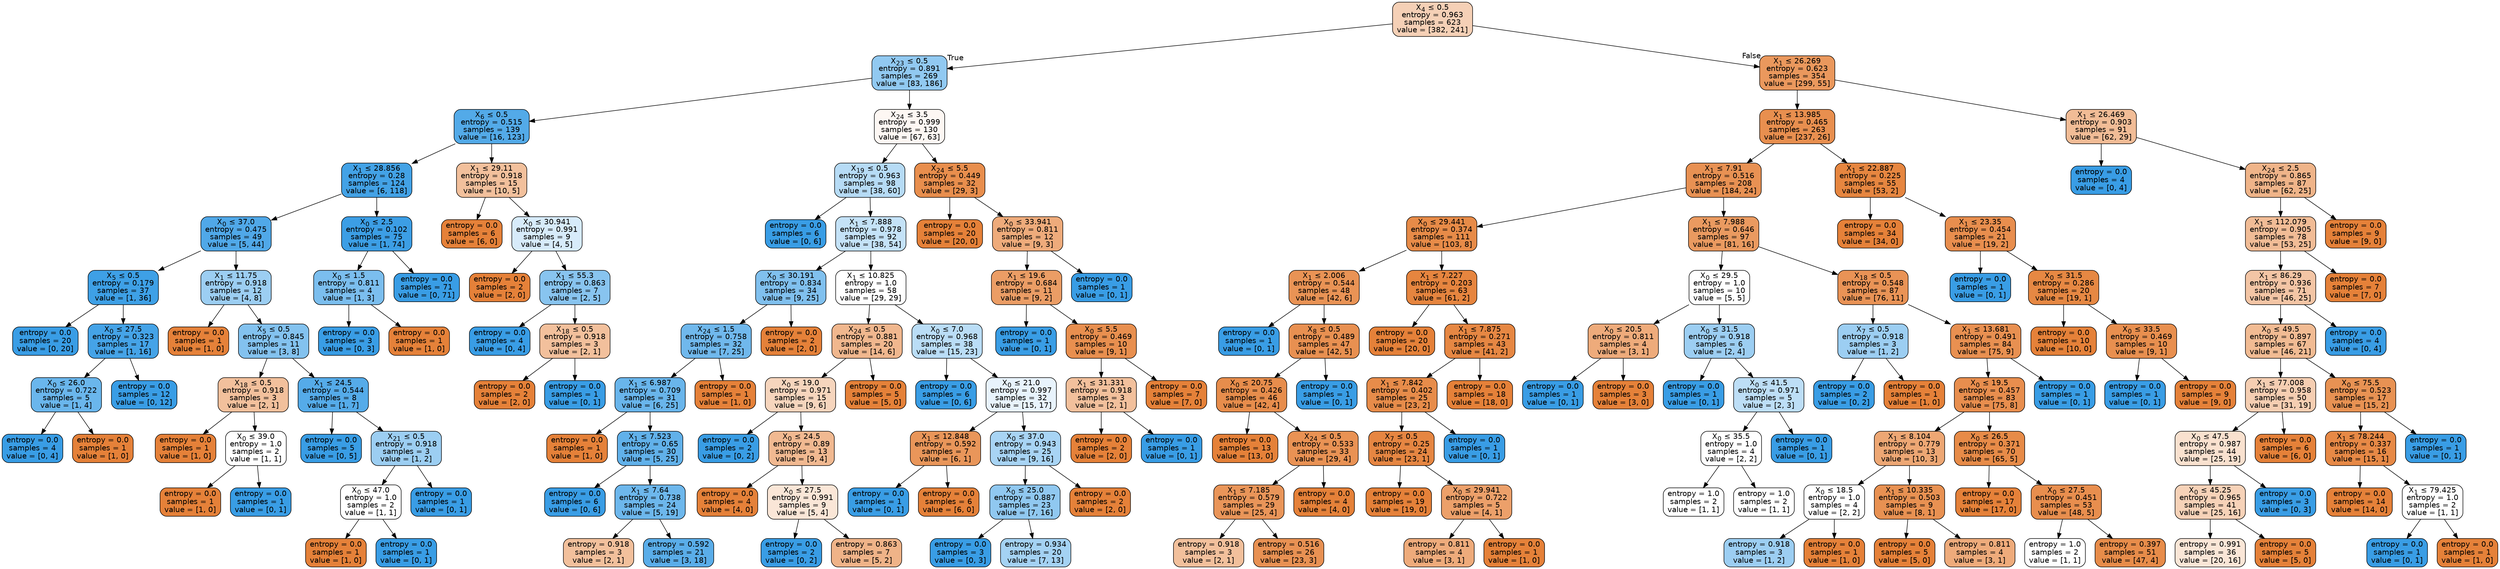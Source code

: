 digraph Tree {
node [shape=box, style="filled, rounded", color="black", fontname=helvetica] ;
edge [fontname=helvetica] ;
0 [label=<X<SUB>4</SUB> &le; 0.5<br/>entropy = 0.963<br/>samples = 623<br/>value = [382, 241]>, fillcolor="#f5d0b6"] ;
1 [label=<X<SUB>23</SUB> &le; 0.5<br/>entropy = 0.891<br/>samples = 269<br/>value = [83, 186]>, fillcolor="#91c9f1"] ;
0 -> 1 [labeldistance=2.5, labelangle=45, headlabel="True"] ;
2 [label=<X<SUB>6</SUB> &le; 0.5<br/>entropy = 0.515<br/>samples = 139<br/>value = [16, 123]>, fillcolor="#53aae8"] ;
1 -> 2 ;
3 [label=<X<SUB>1</SUB> &le; 28.856<br/>entropy = 0.28<br/>samples = 124<br/>value = [6, 118]>, fillcolor="#43a2e6"] ;
2 -> 3 ;
4 [label=<X<SUB>0</SUB> &le; 37.0<br/>entropy = 0.475<br/>samples = 49<br/>value = [5, 44]>, fillcolor="#50a8e8"] ;
3 -> 4 ;
5 [label=<X<SUB>5</SUB> &le; 0.5<br/>entropy = 0.179<br/>samples = 37<br/>value = [1, 36]>, fillcolor="#3ea0e6"] ;
4 -> 5 ;
6 [label=<entropy = 0.0<br/>samples = 20<br/>value = [0, 20]>, fillcolor="#399de5"] ;
5 -> 6 ;
7 [label=<X<SUB>0</SUB> &le; 27.5<br/>entropy = 0.323<br/>samples = 17<br/>value = [1, 16]>, fillcolor="#45a3e7"] ;
5 -> 7 ;
8 [label=<X<SUB>0</SUB> &le; 26.0<br/>entropy = 0.722<br/>samples = 5<br/>value = [1, 4]>, fillcolor="#6ab6ec"] ;
7 -> 8 ;
9 [label=<entropy = 0.0<br/>samples = 4<br/>value = [0, 4]>, fillcolor="#399de5"] ;
8 -> 9 ;
10 [label=<entropy = 0.0<br/>samples = 1<br/>value = [1, 0]>, fillcolor="#e58139"] ;
8 -> 10 ;
11 [label=<entropy = 0.0<br/>samples = 12<br/>value = [0, 12]>, fillcolor="#399de5"] ;
7 -> 11 ;
12 [label=<X<SUB>1</SUB> &le; 11.75<br/>entropy = 0.918<br/>samples = 12<br/>value = [4, 8]>, fillcolor="#9ccef2"] ;
4 -> 12 ;
13 [label=<entropy = 0.0<br/>samples = 1<br/>value = [1, 0]>, fillcolor="#e58139"] ;
12 -> 13 ;
14 [label=<X<SUB>5</SUB> &le; 0.5<br/>entropy = 0.845<br/>samples = 11<br/>value = [3, 8]>, fillcolor="#83c2ef"] ;
12 -> 14 ;
15 [label=<X<SUB>18</SUB> &le; 0.5<br/>entropy = 0.918<br/>samples = 3<br/>value = [2, 1]>, fillcolor="#f2c09c"] ;
14 -> 15 ;
16 [label=<entropy = 0.0<br/>samples = 1<br/>value = [1, 0]>, fillcolor="#e58139"] ;
15 -> 16 ;
17 [label=<X<SUB>0</SUB> &le; 39.0<br/>entropy = 1.0<br/>samples = 2<br/>value = [1, 1]>, fillcolor="#ffffff"] ;
15 -> 17 ;
18 [label=<entropy = 0.0<br/>samples = 1<br/>value = [1, 0]>, fillcolor="#e58139"] ;
17 -> 18 ;
19 [label=<entropy = 0.0<br/>samples = 1<br/>value = [0, 1]>, fillcolor="#399de5"] ;
17 -> 19 ;
20 [label=<X<SUB>1</SUB> &le; 24.5<br/>entropy = 0.544<br/>samples = 8<br/>value = [1, 7]>, fillcolor="#55abe9"] ;
14 -> 20 ;
21 [label=<entropy = 0.0<br/>samples = 5<br/>value = [0, 5]>, fillcolor="#399de5"] ;
20 -> 21 ;
22 [label=<X<SUB>21</SUB> &le; 0.5<br/>entropy = 0.918<br/>samples = 3<br/>value = [1, 2]>, fillcolor="#9ccef2"] ;
20 -> 22 ;
23 [label=<X<SUB>0</SUB> &le; 47.0<br/>entropy = 1.0<br/>samples = 2<br/>value = [1, 1]>, fillcolor="#ffffff"] ;
22 -> 23 ;
24 [label=<entropy = 0.0<br/>samples = 1<br/>value = [1, 0]>, fillcolor="#e58139"] ;
23 -> 24 ;
25 [label=<entropy = 0.0<br/>samples = 1<br/>value = [0, 1]>, fillcolor="#399de5"] ;
23 -> 25 ;
26 [label=<entropy = 0.0<br/>samples = 1<br/>value = [0, 1]>, fillcolor="#399de5"] ;
22 -> 26 ;
27 [label=<X<SUB>0</SUB> &le; 2.5<br/>entropy = 0.102<br/>samples = 75<br/>value = [1, 74]>, fillcolor="#3c9ee5"] ;
3 -> 27 ;
28 [label=<X<SUB>0</SUB> &le; 1.5<br/>entropy = 0.811<br/>samples = 4<br/>value = [1, 3]>, fillcolor="#7bbeee"] ;
27 -> 28 ;
29 [label=<entropy = 0.0<br/>samples = 3<br/>value = [0, 3]>, fillcolor="#399de5"] ;
28 -> 29 ;
30 [label=<entropy = 0.0<br/>samples = 1<br/>value = [1, 0]>, fillcolor="#e58139"] ;
28 -> 30 ;
31 [label=<entropy = 0.0<br/>samples = 71<br/>value = [0, 71]>, fillcolor="#399de5"] ;
27 -> 31 ;
32 [label=<X<SUB>1</SUB> &le; 29.11<br/>entropy = 0.918<br/>samples = 15<br/>value = [10, 5]>, fillcolor="#f2c09c"] ;
2 -> 32 ;
33 [label=<entropy = 0.0<br/>samples = 6<br/>value = [6, 0]>, fillcolor="#e58139"] ;
32 -> 33 ;
34 [label=<X<SUB>0</SUB> &le; 30.941<br/>entropy = 0.991<br/>samples = 9<br/>value = [4, 5]>, fillcolor="#d7ebfa"] ;
32 -> 34 ;
35 [label=<entropy = 0.0<br/>samples = 2<br/>value = [2, 0]>, fillcolor="#e58139"] ;
34 -> 35 ;
36 [label=<X<SUB>1</SUB> &le; 55.3<br/>entropy = 0.863<br/>samples = 7<br/>value = [2, 5]>, fillcolor="#88c4ef"] ;
34 -> 36 ;
37 [label=<entropy = 0.0<br/>samples = 4<br/>value = [0, 4]>, fillcolor="#399de5"] ;
36 -> 37 ;
38 [label=<X<SUB>18</SUB> &le; 0.5<br/>entropy = 0.918<br/>samples = 3<br/>value = [2, 1]>, fillcolor="#f2c09c"] ;
36 -> 38 ;
39 [label=<entropy = 0.0<br/>samples = 2<br/>value = [2, 0]>, fillcolor="#e58139"] ;
38 -> 39 ;
40 [label=<entropy = 0.0<br/>samples = 1<br/>value = [0, 1]>, fillcolor="#399de5"] ;
38 -> 40 ;
41 [label=<X<SUB>24</SUB> &le; 3.5<br/>entropy = 0.999<br/>samples = 130<br/>value = [67, 63]>, fillcolor="#fdf7f3"] ;
1 -> 41 ;
42 [label=<X<SUB>19</SUB> &le; 0.5<br/>entropy = 0.963<br/>samples = 98<br/>value = [38, 60]>, fillcolor="#b6dbf5"] ;
41 -> 42 ;
43 [label=<entropy = 0.0<br/>samples = 6<br/>value = [0, 6]>, fillcolor="#399de5"] ;
42 -> 43 ;
44 [label=<X<SUB>1</SUB> &le; 7.888<br/>entropy = 0.978<br/>samples = 92<br/>value = [38, 54]>, fillcolor="#c4e2f7"] ;
42 -> 44 ;
45 [label=<X<SUB>0</SUB> &le; 30.191<br/>entropy = 0.834<br/>samples = 34<br/>value = [9, 25]>, fillcolor="#80c0ee"] ;
44 -> 45 ;
46 [label=<X<SUB>24</SUB> &le; 1.5<br/>entropy = 0.758<br/>samples = 32<br/>value = [7, 25]>, fillcolor="#70b8ec"] ;
45 -> 46 ;
47 [label=<X<SUB>1</SUB> &le; 6.987<br/>entropy = 0.709<br/>samples = 31<br/>value = [6, 25]>, fillcolor="#69b5eb"] ;
46 -> 47 ;
48 [label=<entropy = 0.0<br/>samples = 1<br/>value = [1, 0]>, fillcolor="#e58139"] ;
47 -> 48 ;
49 [label=<X<SUB>1</SUB> &le; 7.523<br/>entropy = 0.65<br/>samples = 30<br/>value = [5, 25]>, fillcolor="#61b1ea"] ;
47 -> 49 ;
50 [label=<entropy = 0.0<br/>samples = 6<br/>value = [0, 6]>, fillcolor="#399de5"] ;
49 -> 50 ;
51 [label=<X<SUB>1</SUB> &le; 7.64<br/>entropy = 0.738<br/>samples = 24<br/>value = [5, 19]>, fillcolor="#6db7ec"] ;
49 -> 51 ;
52 [label=<entropy = 0.918<br/>samples = 3<br/>value = [2, 1]>, fillcolor="#f2c09c"] ;
51 -> 52 ;
53 [label=<entropy = 0.592<br/>samples = 21<br/>value = [3, 18]>, fillcolor="#5aade9"] ;
51 -> 53 ;
54 [label=<entropy = 0.0<br/>samples = 1<br/>value = [1, 0]>, fillcolor="#e58139"] ;
46 -> 54 ;
55 [label=<entropy = 0.0<br/>samples = 2<br/>value = [2, 0]>, fillcolor="#e58139"] ;
45 -> 55 ;
56 [label=<X<SUB>1</SUB> &le; 10.825<br/>entropy = 1.0<br/>samples = 58<br/>value = [29, 29]>, fillcolor="#ffffff"] ;
44 -> 56 ;
57 [label=<X<SUB>24</SUB> &le; 0.5<br/>entropy = 0.881<br/>samples = 20<br/>value = [14, 6]>, fillcolor="#f0b78e"] ;
56 -> 57 ;
58 [label=<X<SUB>0</SUB> &le; 19.0<br/>entropy = 0.971<br/>samples = 15<br/>value = [9, 6]>, fillcolor="#f6d5bd"] ;
57 -> 58 ;
59 [label=<entropy = 0.0<br/>samples = 2<br/>value = [0, 2]>, fillcolor="#399de5"] ;
58 -> 59 ;
60 [label=<X<SUB>0</SUB> &le; 24.5<br/>entropy = 0.89<br/>samples = 13<br/>value = [9, 4]>, fillcolor="#f1b991"] ;
58 -> 60 ;
61 [label=<entropy = 0.0<br/>samples = 4<br/>value = [4, 0]>, fillcolor="#e58139"] ;
60 -> 61 ;
62 [label=<X<SUB>0</SUB> &le; 27.5<br/>entropy = 0.991<br/>samples = 9<br/>value = [5, 4]>, fillcolor="#fae6d7"] ;
60 -> 62 ;
63 [label=<entropy = 0.0<br/>samples = 2<br/>value = [0, 2]>, fillcolor="#399de5"] ;
62 -> 63 ;
64 [label=<entropy = 0.863<br/>samples = 7<br/>value = [5, 2]>, fillcolor="#efb388"] ;
62 -> 64 ;
65 [label=<entropy = 0.0<br/>samples = 5<br/>value = [5, 0]>, fillcolor="#e58139"] ;
57 -> 65 ;
66 [label=<X<SUB>0</SUB> &le; 7.0<br/>entropy = 0.968<br/>samples = 38<br/>value = [15, 23]>, fillcolor="#baddf6"] ;
56 -> 66 ;
67 [label=<entropy = 0.0<br/>samples = 6<br/>value = [0, 6]>, fillcolor="#399de5"] ;
66 -> 67 ;
68 [label=<X<SUB>0</SUB> &le; 21.0<br/>entropy = 0.997<br/>samples = 32<br/>value = [15, 17]>, fillcolor="#e8f3fc"] ;
66 -> 68 ;
69 [label=<X<SUB>1</SUB> &le; 12.848<br/>entropy = 0.592<br/>samples = 7<br/>value = [6, 1]>, fillcolor="#e9965a"] ;
68 -> 69 ;
70 [label=<entropy = 0.0<br/>samples = 1<br/>value = [0, 1]>, fillcolor="#399de5"] ;
69 -> 70 ;
71 [label=<entropy = 0.0<br/>samples = 6<br/>value = [6, 0]>, fillcolor="#e58139"] ;
69 -> 71 ;
72 [label=<X<SUB>0</SUB> &le; 37.0<br/>entropy = 0.943<br/>samples = 25<br/>value = [9, 16]>, fillcolor="#a8d4f4"] ;
68 -> 72 ;
73 [label=<X<SUB>0</SUB> &le; 25.0<br/>entropy = 0.887<br/>samples = 23<br/>value = [7, 16]>, fillcolor="#90c8f0"] ;
72 -> 73 ;
74 [label=<entropy = 0.0<br/>samples = 3<br/>value = [0, 3]>, fillcolor="#399de5"] ;
73 -> 74 ;
75 [label=<entropy = 0.934<br/>samples = 20<br/>value = [7, 13]>, fillcolor="#a4d2f3"] ;
73 -> 75 ;
76 [label=<entropy = 0.0<br/>samples = 2<br/>value = [2, 0]>, fillcolor="#e58139"] ;
72 -> 76 ;
77 [label=<X<SUB>24</SUB> &le; 5.5<br/>entropy = 0.449<br/>samples = 32<br/>value = [29, 3]>, fillcolor="#e88e4d"] ;
41 -> 77 ;
78 [label=<entropy = 0.0<br/>samples = 20<br/>value = [20, 0]>, fillcolor="#e58139"] ;
77 -> 78 ;
79 [label=<X<SUB>0</SUB> &le; 33.941<br/>entropy = 0.811<br/>samples = 12<br/>value = [9, 3]>, fillcolor="#eeab7b"] ;
77 -> 79 ;
80 [label=<X<SUB>1</SUB> &le; 19.6<br/>entropy = 0.684<br/>samples = 11<br/>value = [9, 2]>, fillcolor="#eb9d65"] ;
79 -> 80 ;
81 [label=<entropy = 0.0<br/>samples = 1<br/>value = [0, 1]>, fillcolor="#399de5"] ;
80 -> 81 ;
82 [label=<X<SUB>0</SUB> &le; 5.5<br/>entropy = 0.469<br/>samples = 10<br/>value = [9, 1]>, fillcolor="#e88f4f"] ;
80 -> 82 ;
83 [label=<X<SUB>1</SUB> &le; 31.331<br/>entropy = 0.918<br/>samples = 3<br/>value = [2, 1]>, fillcolor="#f2c09c"] ;
82 -> 83 ;
84 [label=<entropy = 0.0<br/>samples = 2<br/>value = [2, 0]>, fillcolor="#e58139"] ;
83 -> 84 ;
85 [label=<entropy = 0.0<br/>samples = 1<br/>value = [0, 1]>, fillcolor="#399de5"] ;
83 -> 85 ;
86 [label=<entropy = 0.0<br/>samples = 7<br/>value = [7, 0]>, fillcolor="#e58139"] ;
82 -> 86 ;
87 [label=<entropy = 0.0<br/>samples = 1<br/>value = [0, 1]>, fillcolor="#399de5"] ;
79 -> 87 ;
88 [label=<X<SUB>1</SUB> &le; 26.269<br/>entropy = 0.623<br/>samples = 354<br/>value = [299, 55]>, fillcolor="#ea985d"] ;
0 -> 88 [labeldistance=2.5, labelangle=-45, headlabel="False"] ;
89 [label=<X<SUB>1</SUB> &le; 13.985<br/>entropy = 0.465<br/>samples = 263<br/>value = [237, 26]>, fillcolor="#e88f4f"] ;
88 -> 89 ;
90 [label=<X<SUB>1</SUB> &le; 7.91<br/>entropy = 0.516<br/>samples = 208<br/>value = [184, 24]>, fillcolor="#e89153"] ;
89 -> 90 ;
91 [label=<X<SUB>0</SUB> &le; 29.441<br/>entropy = 0.374<br/>samples = 111<br/>value = [103, 8]>, fillcolor="#e78b48"] ;
90 -> 91 ;
92 [label=<X<SUB>1</SUB> &le; 2.006<br/>entropy = 0.544<br/>samples = 48<br/>value = [42, 6]>, fillcolor="#e99355"] ;
91 -> 92 ;
93 [label=<entropy = 0.0<br/>samples = 1<br/>value = [0, 1]>, fillcolor="#399de5"] ;
92 -> 93 ;
94 [label=<X<SUB>8</SUB> &le; 0.5<br/>entropy = 0.489<br/>samples = 47<br/>value = [42, 5]>, fillcolor="#e89051"] ;
92 -> 94 ;
95 [label=<X<SUB>0</SUB> &le; 20.75<br/>entropy = 0.426<br/>samples = 46<br/>value = [42, 4]>, fillcolor="#e78d4c"] ;
94 -> 95 ;
96 [label=<entropy = 0.0<br/>samples = 13<br/>value = [13, 0]>, fillcolor="#e58139"] ;
95 -> 96 ;
97 [label=<X<SUB>24</SUB> &le; 0.5<br/>entropy = 0.533<br/>samples = 33<br/>value = [29, 4]>, fillcolor="#e99254"] ;
95 -> 97 ;
98 [label=<X<SUB>1</SUB> &le; 7.185<br/>entropy = 0.579<br/>samples = 29<br/>value = [25, 4]>, fillcolor="#e99559"] ;
97 -> 98 ;
99 [label=<entropy = 0.918<br/>samples = 3<br/>value = [2, 1]>, fillcolor="#f2c09c"] ;
98 -> 99 ;
100 [label=<entropy = 0.516<br/>samples = 26<br/>value = [23, 3]>, fillcolor="#e89153"] ;
98 -> 100 ;
101 [label=<entropy = 0.0<br/>samples = 4<br/>value = [4, 0]>, fillcolor="#e58139"] ;
97 -> 101 ;
102 [label=<entropy = 0.0<br/>samples = 1<br/>value = [0, 1]>, fillcolor="#399de5"] ;
94 -> 102 ;
103 [label=<X<SUB>1</SUB> &le; 7.227<br/>entropy = 0.203<br/>samples = 63<br/>value = [61, 2]>, fillcolor="#e6853f"] ;
91 -> 103 ;
104 [label=<entropy = 0.0<br/>samples = 20<br/>value = [20, 0]>, fillcolor="#e58139"] ;
103 -> 104 ;
105 [label=<X<SUB>1</SUB> &le; 7.875<br/>entropy = 0.271<br/>samples = 43<br/>value = [41, 2]>, fillcolor="#e68743"] ;
103 -> 105 ;
106 [label=<X<SUB>1</SUB> &le; 7.842<br/>entropy = 0.402<br/>samples = 25<br/>value = [23, 2]>, fillcolor="#e78c4a"] ;
105 -> 106 ;
107 [label=<X<SUB>7</SUB> &le; 0.5<br/>entropy = 0.25<br/>samples = 24<br/>value = [23, 1]>, fillcolor="#e68642"] ;
106 -> 107 ;
108 [label=<entropy = 0.0<br/>samples = 19<br/>value = [19, 0]>, fillcolor="#e58139"] ;
107 -> 108 ;
109 [label=<X<SUB>0</SUB> &le; 29.941<br/>entropy = 0.722<br/>samples = 5<br/>value = [4, 1]>, fillcolor="#eca06a"] ;
107 -> 109 ;
110 [label=<entropy = 0.811<br/>samples = 4<br/>value = [3, 1]>, fillcolor="#eeab7b"] ;
109 -> 110 ;
111 [label=<entropy = 0.0<br/>samples = 1<br/>value = [1, 0]>, fillcolor="#e58139"] ;
109 -> 111 ;
112 [label=<entropy = 0.0<br/>samples = 1<br/>value = [0, 1]>, fillcolor="#399de5"] ;
106 -> 112 ;
113 [label=<entropy = 0.0<br/>samples = 18<br/>value = [18, 0]>, fillcolor="#e58139"] ;
105 -> 113 ;
114 [label=<X<SUB>1</SUB> &le; 7.988<br/>entropy = 0.646<br/>samples = 97<br/>value = [81, 16]>, fillcolor="#ea9a60"] ;
90 -> 114 ;
115 [label=<X<SUB>0</SUB> &le; 29.5<br/>entropy = 1.0<br/>samples = 10<br/>value = [5, 5]>, fillcolor="#ffffff"] ;
114 -> 115 ;
116 [label=<X<SUB>0</SUB> &le; 20.5<br/>entropy = 0.811<br/>samples = 4<br/>value = [3, 1]>, fillcolor="#eeab7b"] ;
115 -> 116 ;
117 [label=<entropy = 0.0<br/>samples = 1<br/>value = [0, 1]>, fillcolor="#399de5"] ;
116 -> 117 ;
118 [label=<entropy = 0.0<br/>samples = 3<br/>value = [3, 0]>, fillcolor="#e58139"] ;
116 -> 118 ;
119 [label=<X<SUB>0</SUB> &le; 31.5<br/>entropy = 0.918<br/>samples = 6<br/>value = [2, 4]>, fillcolor="#9ccef2"] ;
115 -> 119 ;
120 [label=<entropy = 0.0<br/>samples = 1<br/>value = [0, 1]>, fillcolor="#399de5"] ;
119 -> 120 ;
121 [label=<X<SUB>0</SUB> &le; 41.5<br/>entropy = 0.971<br/>samples = 5<br/>value = [2, 3]>, fillcolor="#bddef6"] ;
119 -> 121 ;
122 [label=<X<SUB>0</SUB> &le; 35.5<br/>entropy = 1.0<br/>samples = 4<br/>value = [2, 2]>, fillcolor="#ffffff"] ;
121 -> 122 ;
123 [label=<entropy = 1.0<br/>samples = 2<br/>value = [1, 1]>, fillcolor="#ffffff"] ;
122 -> 123 ;
124 [label=<entropy = 1.0<br/>samples = 2<br/>value = [1, 1]>, fillcolor="#ffffff"] ;
122 -> 124 ;
125 [label=<entropy = 0.0<br/>samples = 1<br/>value = [0, 1]>, fillcolor="#399de5"] ;
121 -> 125 ;
126 [label=<X<SUB>18</SUB> &le; 0.5<br/>entropy = 0.548<br/>samples = 87<br/>value = [76, 11]>, fillcolor="#e99356"] ;
114 -> 126 ;
127 [label=<X<SUB>7</SUB> &le; 0.5<br/>entropy = 0.918<br/>samples = 3<br/>value = [1, 2]>, fillcolor="#9ccef2"] ;
126 -> 127 ;
128 [label=<entropy = 0.0<br/>samples = 2<br/>value = [0, 2]>, fillcolor="#399de5"] ;
127 -> 128 ;
129 [label=<entropy = 0.0<br/>samples = 1<br/>value = [1, 0]>, fillcolor="#e58139"] ;
127 -> 129 ;
130 [label=<X<SUB>1</SUB> &le; 13.681<br/>entropy = 0.491<br/>samples = 84<br/>value = [75, 9]>, fillcolor="#e89051"] ;
126 -> 130 ;
131 [label=<X<SUB>0</SUB> &le; 19.5<br/>entropy = 0.457<br/>samples = 83<br/>value = [75, 8]>, fillcolor="#e88e4e"] ;
130 -> 131 ;
132 [label=<X<SUB>1</SUB> &le; 8.104<br/>entropy = 0.779<br/>samples = 13<br/>value = [10, 3]>, fillcolor="#eda774"] ;
131 -> 132 ;
133 [label=<X<SUB>0</SUB> &le; 18.5<br/>entropy = 1.0<br/>samples = 4<br/>value = [2, 2]>, fillcolor="#ffffff"] ;
132 -> 133 ;
134 [label=<entropy = 0.918<br/>samples = 3<br/>value = [1, 2]>, fillcolor="#9ccef2"] ;
133 -> 134 ;
135 [label=<entropy = 0.0<br/>samples = 1<br/>value = [1, 0]>, fillcolor="#e58139"] ;
133 -> 135 ;
136 [label=<X<SUB>1</SUB> &le; 10.335<br/>entropy = 0.503<br/>samples = 9<br/>value = [8, 1]>, fillcolor="#e89152"] ;
132 -> 136 ;
137 [label=<entropy = 0.0<br/>samples = 5<br/>value = [5, 0]>, fillcolor="#e58139"] ;
136 -> 137 ;
138 [label=<entropy = 0.811<br/>samples = 4<br/>value = [3, 1]>, fillcolor="#eeab7b"] ;
136 -> 138 ;
139 [label=<X<SUB>0</SUB> &le; 26.5<br/>entropy = 0.371<br/>samples = 70<br/>value = [65, 5]>, fillcolor="#e78b48"] ;
131 -> 139 ;
140 [label=<entropy = 0.0<br/>samples = 17<br/>value = [17, 0]>, fillcolor="#e58139"] ;
139 -> 140 ;
141 [label=<X<SUB>0</SUB> &le; 27.5<br/>entropy = 0.451<br/>samples = 53<br/>value = [48, 5]>, fillcolor="#e88e4e"] ;
139 -> 141 ;
142 [label=<entropy = 1.0<br/>samples = 2<br/>value = [1, 1]>, fillcolor="#ffffff"] ;
141 -> 142 ;
143 [label=<entropy = 0.397<br/>samples = 51<br/>value = [47, 4]>, fillcolor="#e78c4a"] ;
141 -> 143 ;
144 [label=<entropy = 0.0<br/>samples = 1<br/>value = [0, 1]>, fillcolor="#399de5"] ;
130 -> 144 ;
145 [label=<X<SUB>1</SUB> &le; 22.887<br/>entropy = 0.225<br/>samples = 55<br/>value = [53, 2]>, fillcolor="#e68640"] ;
89 -> 145 ;
146 [label=<entropy = 0.0<br/>samples = 34<br/>value = [34, 0]>, fillcolor="#e58139"] ;
145 -> 146 ;
147 [label=<X<SUB>1</SUB> &le; 23.35<br/>entropy = 0.454<br/>samples = 21<br/>value = [19, 2]>, fillcolor="#e88e4e"] ;
145 -> 147 ;
148 [label=<entropy = 0.0<br/>samples = 1<br/>value = [0, 1]>, fillcolor="#399de5"] ;
147 -> 148 ;
149 [label=<X<SUB>0</SUB> &le; 31.5<br/>entropy = 0.286<br/>samples = 20<br/>value = [19, 1]>, fillcolor="#e68843"] ;
147 -> 149 ;
150 [label=<entropy = 0.0<br/>samples = 10<br/>value = [10, 0]>, fillcolor="#e58139"] ;
149 -> 150 ;
151 [label=<X<SUB>0</SUB> &le; 33.5<br/>entropy = 0.469<br/>samples = 10<br/>value = [9, 1]>, fillcolor="#e88f4f"] ;
149 -> 151 ;
152 [label=<entropy = 0.0<br/>samples = 1<br/>value = [0, 1]>, fillcolor="#399de5"] ;
151 -> 152 ;
153 [label=<entropy = 0.0<br/>samples = 9<br/>value = [9, 0]>, fillcolor="#e58139"] ;
151 -> 153 ;
154 [label=<X<SUB>1</SUB> &le; 26.469<br/>entropy = 0.903<br/>samples = 91<br/>value = [62, 29]>, fillcolor="#f1bc96"] ;
88 -> 154 ;
155 [label=<entropy = 0.0<br/>samples = 4<br/>value = [0, 4]>, fillcolor="#399de5"] ;
154 -> 155 ;
156 [label=<X<SUB>24</SUB> &le; 2.5<br/>entropy = 0.865<br/>samples = 87<br/>value = [62, 25]>, fillcolor="#efb489"] ;
154 -> 156 ;
157 [label=<X<SUB>1</SUB> &le; 112.079<br/>entropy = 0.905<br/>samples = 78<br/>value = [53, 25]>, fillcolor="#f1bc96"] ;
156 -> 157 ;
158 [label=<X<SUB>1</SUB> &le; 86.29<br/>entropy = 0.936<br/>samples = 71<br/>value = [46, 25]>, fillcolor="#f3c5a5"] ;
157 -> 158 ;
159 [label=<X<SUB>0</SUB> &le; 49.5<br/>entropy = 0.897<br/>samples = 67<br/>value = [46, 21]>, fillcolor="#f1bb93"] ;
158 -> 159 ;
160 [label=<X<SUB>1</SUB> &le; 77.008<br/>entropy = 0.958<br/>samples = 50<br/>value = [31, 19]>, fillcolor="#f5ceb2"] ;
159 -> 160 ;
161 [label=<X<SUB>0</SUB> &le; 47.5<br/>entropy = 0.987<br/>samples = 44<br/>value = [25, 19]>, fillcolor="#f9e1cf"] ;
160 -> 161 ;
162 [label=<X<SUB>0</SUB> &le; 45.25<br/>entropy = 0.965<br/>samples = 41<br/>value = [25, 16]>, fillcolor="#f6d2b8"] ;
161 -> 162 ;
163 [label=<entropy = 0.991<br/>samples = 36<br/>value = [20, 16]>, fillcolor="#fae6d7"] ;
162 -> 163 ;
164 [label=<entropy = 0.0<br/>samples = 5<br/>value = [5, 0]>, fillcolor="#e58139"] ;
162 -> 164 ;
165 [label=<entropy = 0.0<br/>samples = 3<br/>value = [0, 3]>, fillcolor="#399de5"] ;
161 -> 165 ;
166 [label=<entropy = 0.0<br/>samples = 6<br/>value = [6, 0]>, fillcolor="#e58139"] ;
160 -> 166 ;
167 [label=<X<SUB>0</SUB> &le; 75.5<br/>entropy = 0.523<br/>samples = 17<br/>value = [15, 2]>, fillcolor="#e89253"] ;
159 -> 167 ;
168 [label=<X<SUB>1</SUB> &le; 78.244<br/>entropy = 0.337<br/>samples = 16<br/>value = [15, 1]>, fillcolor="#e78946"] ;
167 -> 168 ;
169 [label=<entropy = 0.0<br/>samples = 14<br/>value = [14, 0]>, fillcolor="#e58139"] ;
168 -> 169 ;
170 [label=<X<SUB>1</SUB> &le; 79.425<br/>entropy = 1.0<br/>samples = 2<br/>value = [1, 1]>, fillcolor="#ffffff"] ;
168 -> 170 ;
171 [label=<entropy = 0.0<br/>samples = 1<br/>value = [0, 1]>, fillcolor="#399de5"] ;
170 -> 171 ;
172 [label=<entropy = 0.0<br/>samples = 1<br/>value = [1, 0]>, fillcolor="#e58139"] ;
170 -> 172 ;
173 [label=<entropy = 0.0<br/>samples = 1<br/>value = [0, 1]>, fillcolor="#399de5"] ;
167 -> 173 ;
174 [label=<entropy = 0.0<br/>samples = 4<br/>value = [0, 4]>, fillcolor="#399de5"] ;
158 -> 174 ;
175 [label=<entropy = 0.0<br/>samples = 7<br/>value = [7, 0]>, fillcolor="#e58139"] ;
157 -> 175 ;
176 [label=<entropy = 0.0<br/>samples = 9<br/>value = [9, 0]>, fillcolor="#e58139"] ;
156 -> 176 ;
}